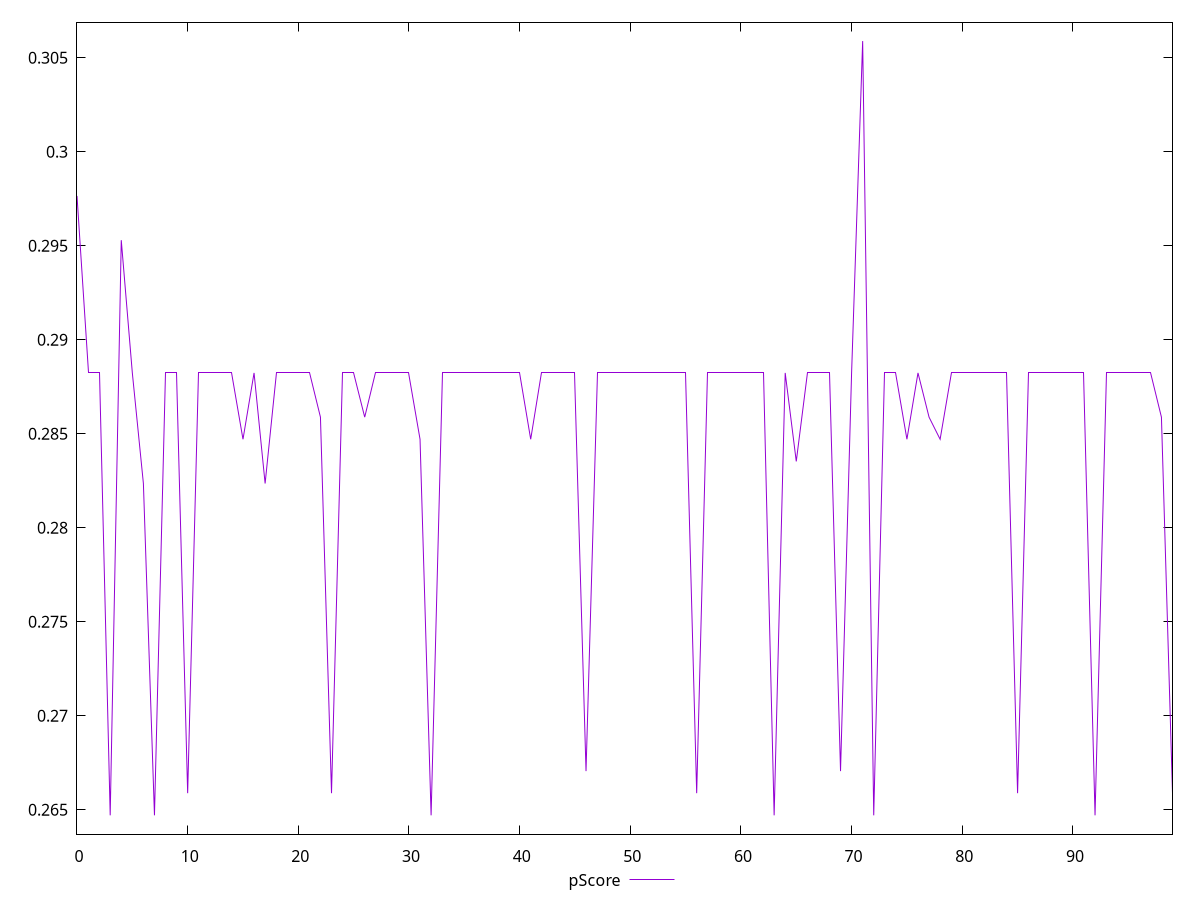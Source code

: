 reset

$pScore <<EOF
0 0.2976470588235294
1 0.28823529411764703
2 0.28823529411764703
3 0.2647058823529412
4 0.2952941176470588
5 0.28823529411764703
6 0.2823529411764706
7 0.2647058823529412
8 0.28823529411764703
9 0.28823529411764703
10 0.26588235294117646
11 0.28823529411764703
12 0.28823529411764703
13 0.28823529411764703
14 0.28823529411764703
15 0.28470588235294114
16 0.28823529411764703
17 0.2823529411764706
18 0.28823529411764703
19 0.28823529411764703
20 0.28823529411764703
21 0.28823529411764703
22 0.2858823529411765
23 0.26588235294117646
24 0.28823529411764703
25 0.28823529411764703
26 0.2858823529411765
27 0.28823529411764703
28 0.28823529411764703
29 0.28823529411764703
30 0.28823529411764703
31 0.28470588235294114
32 0.2647058823529412
33 0.28823529411764703
34 0.28823529411764703
35 0.28823529411764703
36 0.28823529411764703
37 0.28823529411764703
38 0.28823529411764703
39 0.28823529411764703
40 0.28823529411764703
41 0.28470588235294114
42 0.28823529411764703
43 0.28823529411764703
44 0.28823529411764703
45 0.28823529411764703
46 0.2670588235294118
47 0.28823529411764703
48 0.28823529411764703
49 0.28823529411764703
50 0.28823529411764703
51 0.28823529411764703
52 0.28823529411764703
53 0.28823529411764703
54 0.28823529411764703
55 0.28823529411764703
56 0.26588235294117646
57 0.28823529411764703
58 0.28823529411764703
59 0.28823529411764703
60 0.28823529411764703
61 0.28823529411764703
62 0.28823529411764703
63 0.2647058823529412
64 0.28823529411764703
65 0.28352941176470586
66 0.28823529411764703
67 0.28823529411764703
68 0.28823529411764703
69 0.2670588235294118
70 0.28823529411764703
71 0.3058823529411765
72 0.2647058823529412
73 0.28823529411764703
74 0.28823529411764703
75 0.28470588235294114
76 0.28823529411764703
77 0.2858823529411765
78 0.28470588235294114
79 0.28823529411764703
80 0.28823529411764703
81 0.28823529411764703
82 0.28823529411764703
83 0.28823529411764703
84 0.28823529411764703
85 0.26588235294117646
86 0.28823529411764703
87 0.28823529411764703
88 0.28823529411764703
89 0.28823529411764703
90 0.28823529411764703
91 0.28823529411764703
92 0.2647058823529412
93 0.28823529411764703
94 0.28823529411764703
95 0.28823529411764703
96 0.28823529411764703
97 0.28823529411764703
98 0.2858823529411765
99 0.26588235294117646
EOF

set key outside below
set xrange [0:99]
set yrange [0.2637058823529412:0.3068823529411765]
set trange [0.2637058823529412:0.3068823529411765]
set terminal svg size 640, 500 enhanced background rgb 'white'
set output "report_00026_2021-02-22T21:38:55.199Z/uses-text-compression/samples/pages+cached+noadtech+nomedia/pScore/values.svg"

plot $pScore title "pScore" with line

reset
